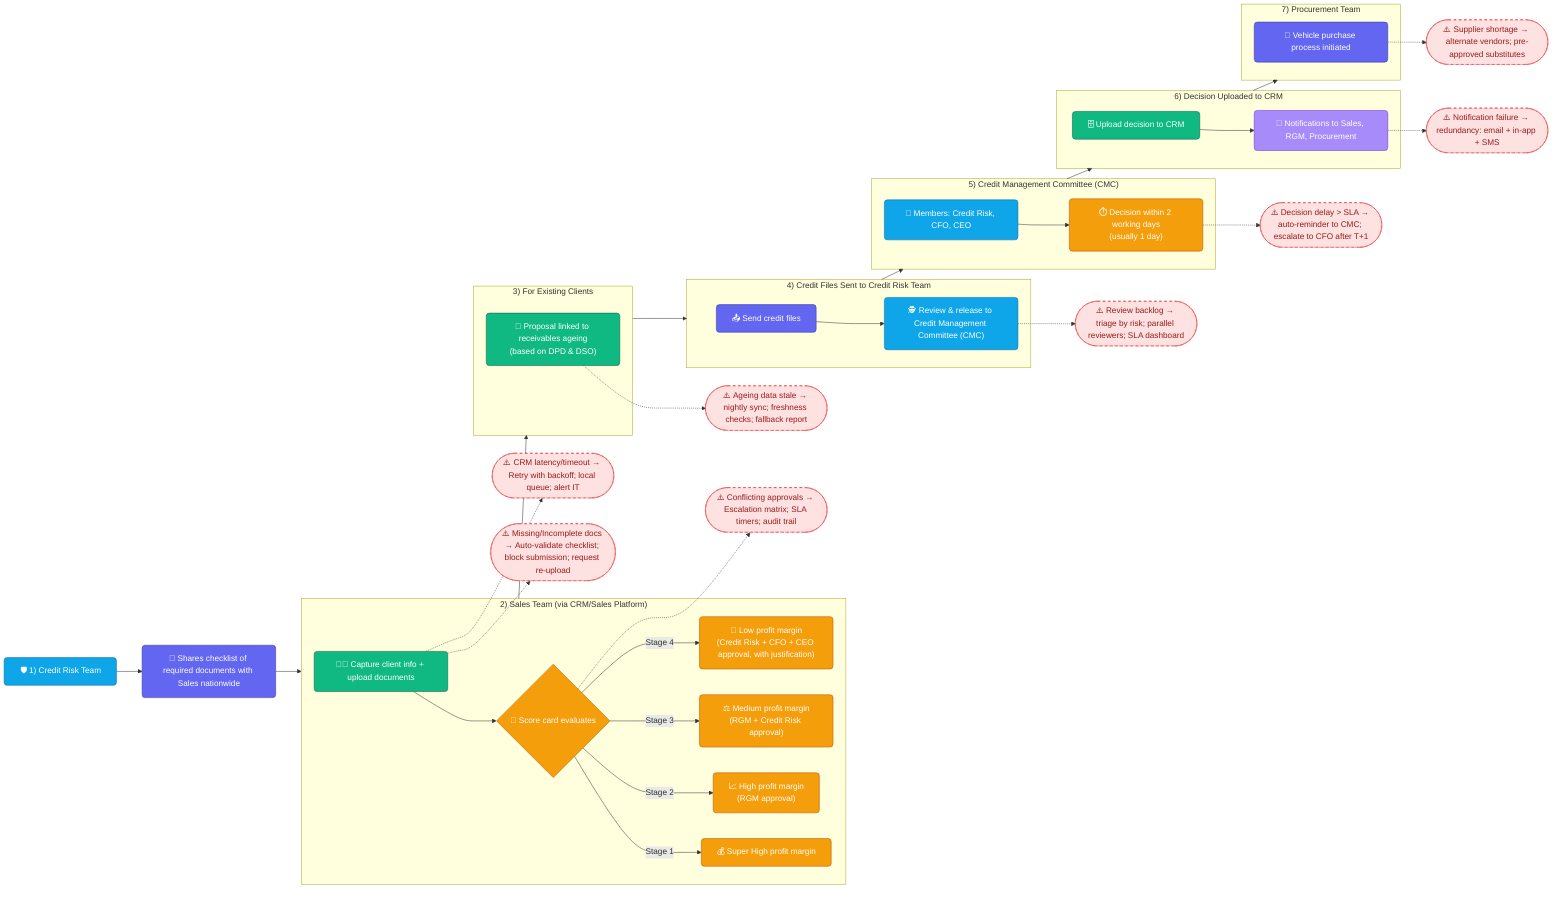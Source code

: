 flowchart LR
  %% Styles
  classDef team fill:#0ea5e9,stroke:#0369a1,color:#fff,rx:6,ry:6
  classDef system fill:#10b981,stroke:#065f46,color:#fff,rx:6,ry:6
  classDef decision fill:#f59e0b,stroke:#b45309,color:#fff,rx:6,ry:6
  classDef action fill:#6366f1,stroke:#3730a3,color:#fff,rx:6,ry:6
  classDef notify fill:#a78bfa,stroke:#6d28d9,color:#fff,rx:6,ry:6
  classDef challenge fill:#fee2e2,stroke:#ef4444,color:#991b1b,stroke-dasharray: 5 5,rx:6,ry:6

  %% 1. Credit Risk Team
  A["🛡️ 1) Credit Risk Team"]:::team --> A1["🧾 Shares checklist of required documents with Sales nationwide"]:::action

  %% 2. Sales Team via CRM
  subgraph STAGE2["2) Sales Team (via CRM/Sales Platform)"]
    direction LR
    B["🧑‍💼 Capture client info + upload documents"]:::system --> C{"🧮 Score card evaluates"}:::decision
    C -->|Stage 1| C1["💰 Super High profit margin"]:::decision
    C -->|Stage 2| C2["📈 High profit margin\n(RGM approval)"]:::decision
    C -->|Stage 3| C3["⚖️ Medium profit margin\n(RGM + Credit Risk approval)"]:::decision
    C -->|Stage 4| C4["📝 Low profit margin\n(Credit Risk + CFO + CEO approval, with justification)"]:::decision
  end

  A1 --> STAGE2

  %% 3. Existing clients linkage
  subgraph EXIST["3) For Existing Clients"]
    direction LR
    D["🔗 Proposal linked to receivables ageing\n(based on DPD & DSO)"]:::system
  end

  STAGE2 --> EXIST

  %% 4. Files to Credit Risk
  subgraph SEND["4) Credit Files Sent to Credit Risk Team"]
    direction LR
    E["📤 Send credit files"]:::action --> F["🕵️ Review & release to Credit Management Committee (CMC)"]:::team
  end

  EXIST --> SEND

  %% 5. CMC
  subgraph CMC["5) Credit Management Committee (CMC)"]
    direction LR
    G["👥 Members: Credit Risk, CFO, CEO"]:::team --> H["⏱️ Decision within 2 working days\n(usually 1 day)"]:::decision
  end

  SEND --> CMC

  %% 6. Upload decision + notifications
  subgraph CRM["6) Decision Uploaded to CRM"]
    direction LR
    I["🗄️ Upload decision to CRM"]:::system --> J["🔔 Notifications to Sales, RGM, Procurement"]:::notify
  end

  CMC --> CRM

  %% 7. Procurement
  subgraph PROC["7) Procurement Team"]
    direction LR
    K["🚚 Vehicle purchase process initiated"]:::action
  end

  CRM --> PROC

  %% Challenges (dashed connectors)
  ch1(["⚠️ Missing/Incomplete docs → Auto-validate checklist; block submission; request re-upload"]):::challenge
  B -.-> ch1

  ch2(["⚠️ CRM latency/timeout → Retry with backoff; local queue; alert IT"]):::challenge
  B -.-> ch2

  ch3(["⚠️ Conflicting approvals → Escalation matrix; SLA timers; audit trail"]):::challenge
  C -.-> ch3

  ch4(["⚠️ Ageing data stale → nightly sync; freshness checks; fallback report"]):::challenge
  D -.-> ch4

  ch5(["⚠️ Review backlog → triage by risk; parallel reviewers; SLA dashboard"]):::challenge
  F -.-> ch5

  ch6(["⚠️ Decision delay > SLA → auto-reminder to CMC; escalate to CFO after T+1"]):::challenge
  H -.-> ch6

  ch7(["⚠️ Notification failure → redundancy: email + in-app + SMS"]):::challenge
  J -.-> ch7

  ch8(["⚠️ Supplier shortage → alternate vendors; pre-approved substitutes"]):::challenge
  K -.-> ch8